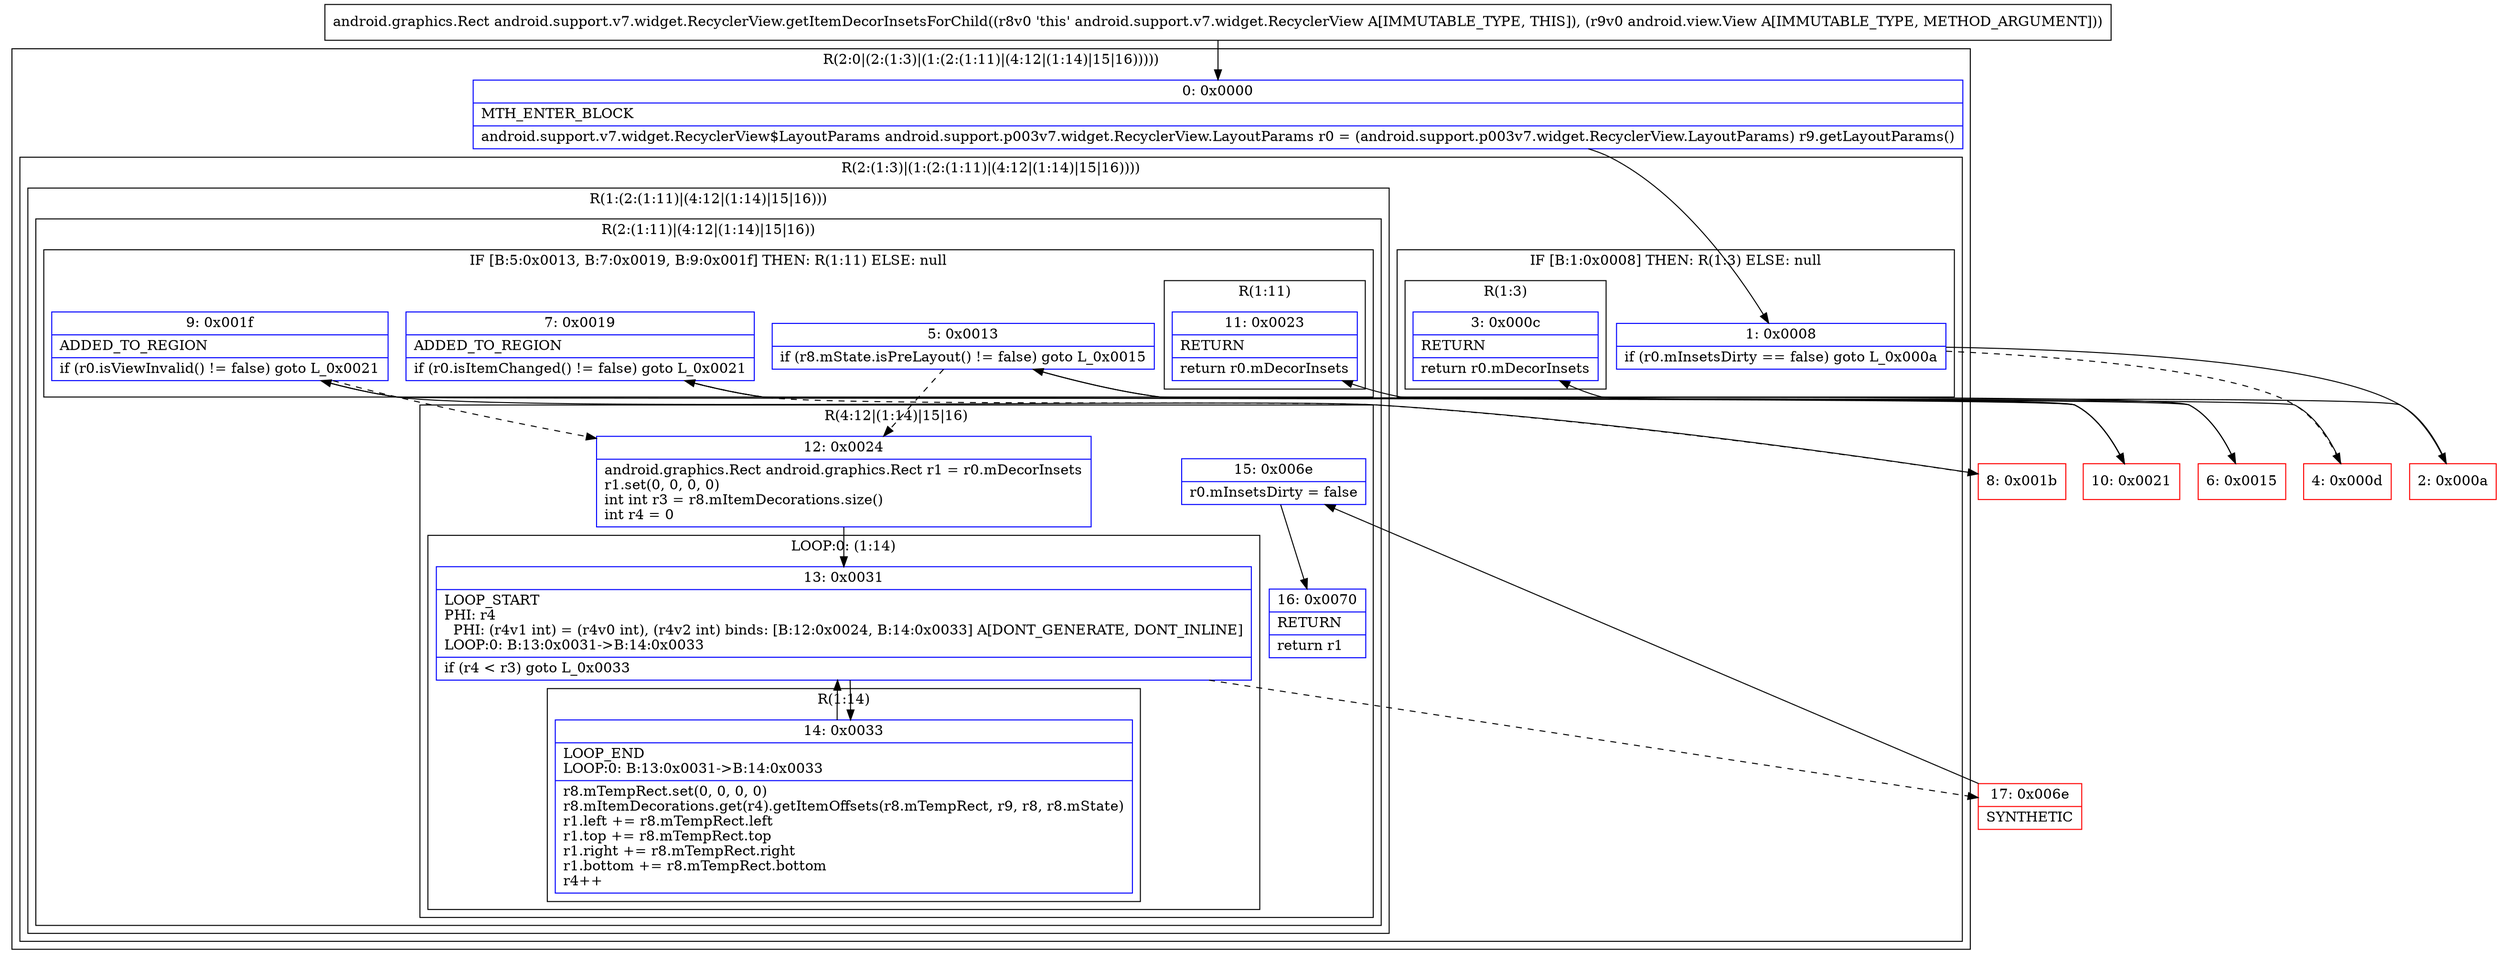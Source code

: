 digraph "CFG forandroid.support.v7.widget.RecyclerView.getItemDecorInsetsForChild(Landroid\/view\/View;)Landroid\/graphics\/Rect;" {
subgraph cluster_Region_1528507987 {
label = "R(2:0|(2:(1:3)|(1:(2:(1:11)|(4:12|(1:14)|15|16)))))";
node [shape=record,color=blue];
Node_0 [shape=record,label="{0\:\ 0x0000|MTH_ENTER_BLOCK\l|android.support.v7.widget.RecyclerView$LayoutParams android.support.p003v7.widget.RecyclerView.LayoutParams r0 = (android.support.p003v7.widget.RecyclerView.LayoutParams) r9.getLayoutParams()\l}"];
subgraph cluster_Region_1544460356 {
label = "R(2:(1:3)|(1:(2:(1:11)|(4:12|(1:14)|15|16))))";
node [shape=record,color=blue];
subgraph cluster_IfRegion_987169752 {
label = "IF [B:1:0x0008] THEN: R(1:3) ELSE: null";
node [shape=record,color=blue];
Node_1 [shape=record,label="{1\:\ 0x0008|if (r0.mInsetsDirty == false) goto L_0x000a\l}"];
subgraph cluster_Region_1746309615 {
label = "R(1:3)";
node [shape=record,color=blue];
Node_3 [shape=record,label="{3\:\ 0x000c|RETURN\l|return r0.mDecorInsets\l}"];
}
}
subgraph cluster_Region_764049961 {
label = "R(1:(2:(1:11)|(4:12|(1:14)|15|16)))";
node [shape=record,color=blue];
subgraph cluster_Region_706319873 {
label = "R(2:(1:11)|(4:12|(1:14)|15|16))";
node [shape=record,color=blue];
subgraph cluster_IfRegion_465919041 {
label = "IF [B:5:0x0013, B:7:0x0019, B:9:0x001f] THEN: R(1:11) ELSE: null";
node [shape=record,color=blue];
Node_5 [shape=record,label="{5\:\ 0x0013|if (r8.mState.isPreLayout() != false) goto L_0x0015\l}"];
Node_7 [shape=record,label="{7\:\ 0x0019|ADDED_TO_REGION\l|if (r0.isItemChanged() != false) goto L_0x0021\l}"];
Node_9 [shape=record,label="{9\:\ 0x001f|ADDED_TO_REGION\l|if (r0.isViewInvalid() != false) goto L_0x0021\l}"];
subgraph cluster_Region_430866652 {
label = "R(1:11)";
node [shape=record,color=blue];
Node_11 [shape=record,label="{11\:\ 0x0023|RETURN\l|return r0.mDecorInsets\l}"];
}
}
subgraph cluster_Region_468027890 {
label = "R(4:12|(1:14)|15|16)";
node [shape=record,color=blue];
Node_12 [shape=record,label="{12\:\ 0x0024|android.graphics.Rect android.graphics.Rect r1 = r0.mDecorInsets\lr1.set(0, 0, 0, 0)\lint int r3 = r8.mItemDecorations.size()\lint r4 = 0\l}"];
subgraph cluster_LoopRegion_1983283577 {
label = "LOOP:0: (1:14)";
node [shape=record,color=blue];
Node_13 [shape=record,label="{13\:\ 0x0031|LOOP_START\lPHI: r4 \l  PHI: (r4v1 int) = (r4v0 int), (r4v2 int) binds: [B:12:0x0024, B:14:0x0033] A[DONT_GENERATE, DONT_INLINE]\lLOOP:0: B:13:0x0031\-\>B:14:0x0033\l|if (r4 \< r3) goto L_0x0033\l}"];
subgraph cluster_Region_1193339528 {
label = "R(1:14)";
node [shape=record,color=blue];
Node_14 [shape=record,label="{14\:\ 0x0033|LOOP_END\lLOOP:0: B:13:0x0031\-\>B:14:0x0033\l|r8.mTempRect.set(0, 0, 0, 0)\lr8.mItemDecorations.get(r4).getItemOffsets(r8.mTempRect, r9, r8, r8.mState)\lr1.left += r8.mTempRect.left\lr1.top += r8.mTempRect.top\lr1.right += r8.mTempRect.right\lr1.bottom += r8.mTempRect.bottom\lr4++\l}"];
}
}
Node_15 [shape=record,label="{15\:\ 0x006e|r0.mInsetsDirty = false\l}"];
Node_16 [shape=record,label="{16\:\ 0x0070|RETURN\l|return r1\l}"];
}
}
}
}
}
Node_2 [shape=record,color=red,label="{2\:\ 0x000a}"];
Node_4 [shape=record,color=red,label="{4\:\ 0x000d}"];
Node_6 [shape=record,color=red,label="{6\:\ 0x0015}"];
Node_8 [shape=record,color=red,label="{8\:\ 0x001b}"];
Node_10 [shape=record,color=red,label="{10\:\ 0x0021}"];
Node_17 [shape=record,color=red,label="{17\:\ 0x006e|SYNTHETIC\l}"];
MethodNode[shape=record,label="{android.graphics.Rect android.support.v7.widget.RecyclerView.getItemDecorInsetsForChild((r8v0 'this' android.support.v7.widget.RecyclerView A[IMMUTABLE_TYPE, THIS]), (r9v0 android.view.View A[IMMUTABLE_TYPE, METHOD_ARGUMENT])) }"];
MethodNode -> Node_0;
Node_0 -> Node_1;
Node_1 -> Node_2;
Node_1 -> Node_4[style=dashed];
Node_5 -> Node_6;
Node_5 -> Node_12[style=dashed];
Node_7 -> Node_8[style=dashed];
Node_7 -> Node_10;
Node_9 -> Node_10;
Node_9 -> Node_12[style=dashed];
Node_12 -> Node_13;
Node_13 -> Node_14;
Node_13 -> Node_17[style=dashed];
Node_14 -> Node_13;
Node_15 -> Node_16;
Node_2 -> Node_3;
Node_4 -> Node_5;
Node_6 -> Node_7;
Node_8 -> Node_9;
Node_10 -> Node_11;
Node_17 -> Node_15;
}

